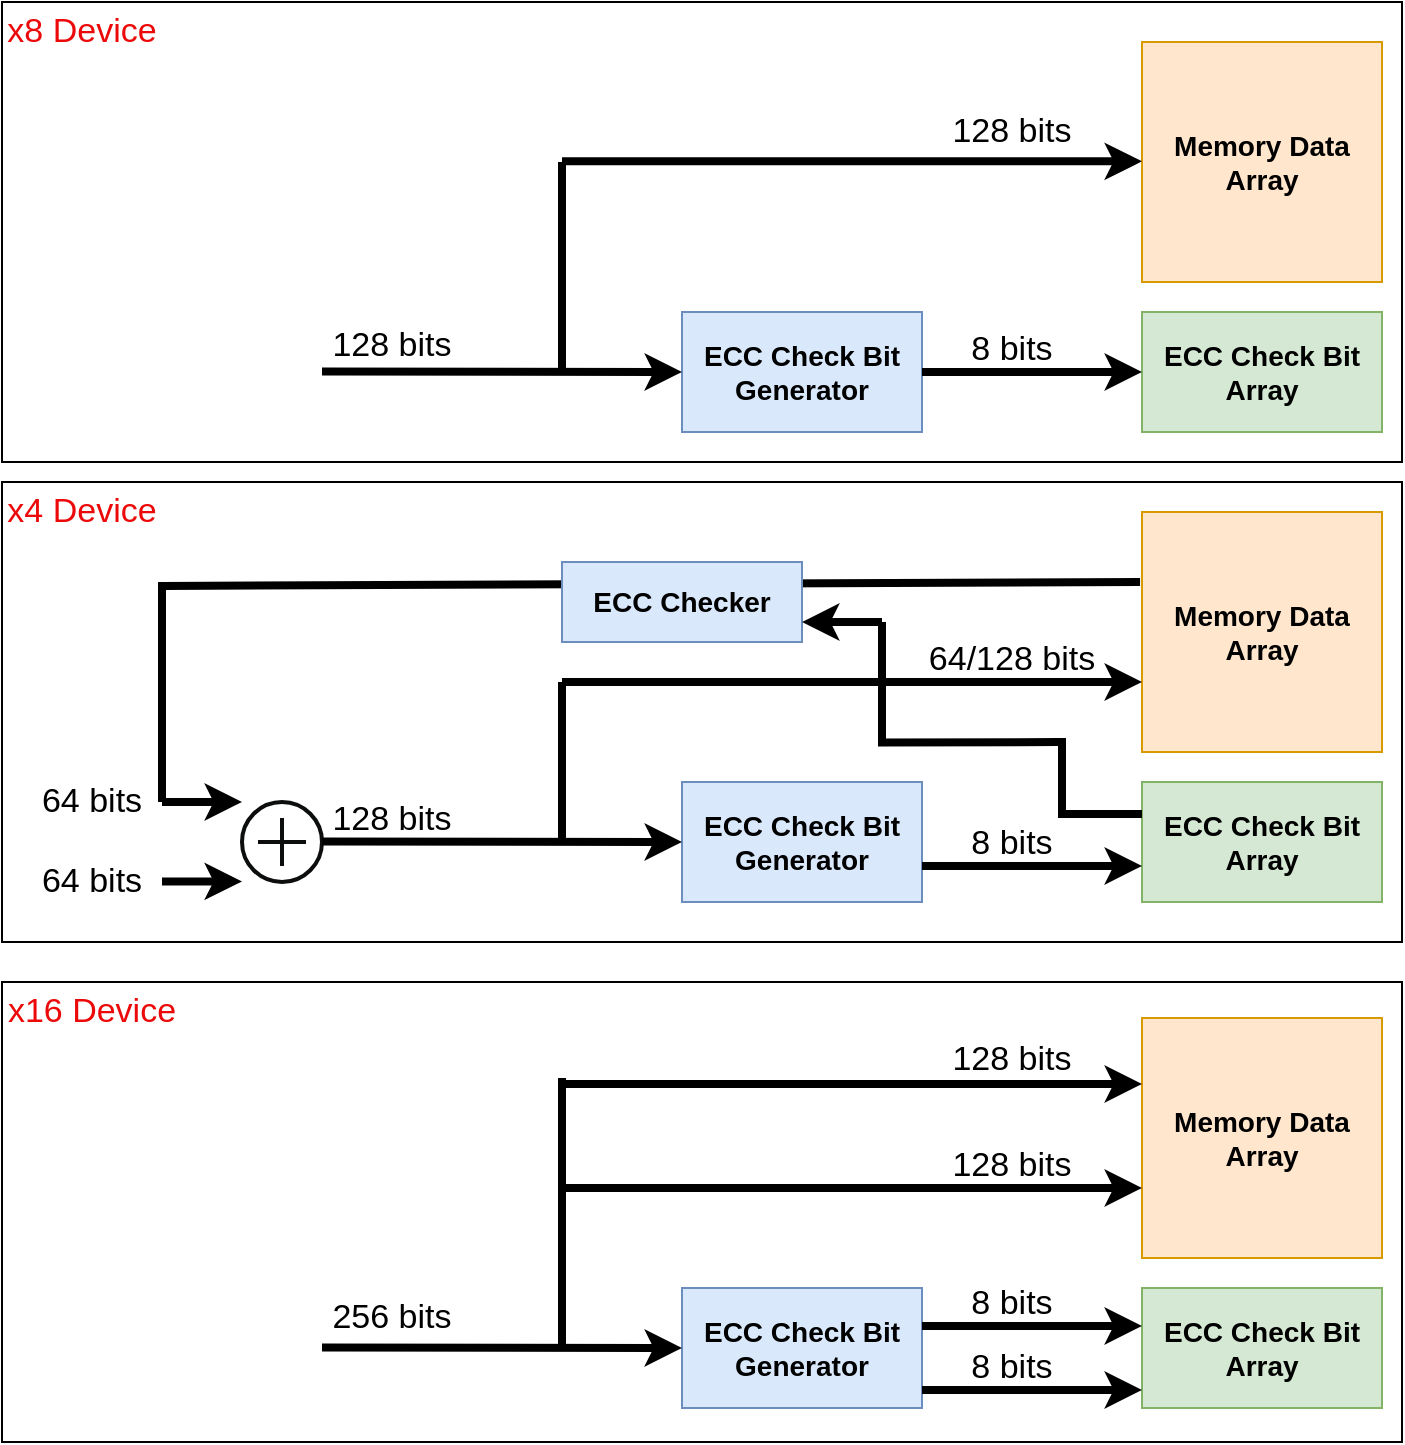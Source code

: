 <mxfile version="24.7.8">
  <diagram name="Page-1" id="v7bY_9NJ5AnYkwaDWGM3">
    <mxGraphModel dx="2085" dy="997" grid="1" gridSize="10" guides="1" tooltips="1" connect="1" arrows="1" fold="1" page="1" pageScale="1" pageWidth="850" pageHeight="1100" math="0" shadow="0">
      <root>
        <mxCell id="0" />
        <mxCell id="1" parent="0" />
        <mxCell id="vkkkhBL2sCb2KMRIvEti-74" value="" style="rounded=0;whiteSpace=wrap;html=1;" vertex="1" parent="1">
          <mxGeometry x="-40" y="540" width="700" height="230" as="geometry" />
        </mxCell>
        <mxCell id="vkkkhBL2sCb2KMRIvEti-75" value="&lt;span&gt;&lt;font color=&quot;#ec0909&quot; style=&quot;font-size: 17px;&quot;&gt;x16 Device&lt;/font&gt;&lt;/span&gt;" style="text;html=1;align=center;verticalAlign=middle;whiteSpace=wrap;rounded=0;fontStyle=0" vertex="1" parent="1">
          <mxGeometry x="-40" y="540" width="90" height="30" as="geometry" />
        </mxCell>
        <mxCell id="vkkkhBL2sCb2KMRIvEti-72" value="" style="rounded=0;whiteSpace=wrap;html=1;" vertex="1" parent="1">
          <mxGeometry x="-40" y="290" width="700" height="230" as="geometry" />
        </mxCell>
        <mxCell id="vkkkhBL2sCb2KMRIvEti-73" value="&lt;span&gt;&lt;font color=&quot;#ec0909&quot; style=&quot;font-size: 17px;&quot;&gt;x4 Device&lt;/font&gt;&lt;/span&gt;" style="text;html=1;align=center;verticalAlign=middle;whiteSpace=wrap;rounded=0;fontStyle=0" vertex="1" parent="1">
          <mxGeometry x="-40" y="290" width="80" height="30" as="geometry" />
        </mxCell>
        <mxCell id="vkkkhBL2sCb2KMRIvEti-71" value="" style="rounded=0;whiteSpace=wrap;html=1;" vertex="1" parent="1">
          <mxGeometry x="-40" y="50" width="700" height="230" as="geometry" />
        </mxCell>
        <mxCell id="vkkkhBL2sCb2KMRIvEti-11" value="ECC Check Bit Generator" style="rounded=0;whiteSpace=wrap;html=1;fillColor=#dae8fc;strokeColor=#6c8ebf;fontStyle=1;fontSize=14;" vertex="1" parent="1">
          <mxGeometry x="300" y="440" width="120" height="60" as="geometry" />
        </mxCell>
        <mxCell id="vkkkhBL2sCb2KMRIvEti-12" value="Memory Data Array" style="rounded=0;whiteSpace=wrap;html=1;fillColor=#ffe6cc;strokeColor=#d79b00;fontSize=14;fontStyle=1" vertex="1" parent="1">
          <mxGeometry x="530" y="305" width="120" height="120" as="geometry" />
        </mxCell>
        <mxCell id="vkkkhBL2sCb2KMRIvEti-13" value="ECC Check Bit Array" style="rounded=0;whiteSpace=wrap;html=1;fillColor=#d5e8d4;strokeColor=#82b366;fontSize=14;fontStyle=1" vertex="1" parent="1">
          <mxGeometry x="530" y="440" width="120" height="60" as="geometry" />
        </mxCell>
        <mxCell id="vkkkhBL2sCb2KMRIvEti-17" value="&lt;span&gt;&lt;font style=&quot;font-size: 17px;&quot;&gt;64 bits&lt;/font&gt;&lt;/span&gt;" style="text;html=1;align=center;verticalAlign=middle;whiteSpace=wrap;rounded=0;fontStyle=0" vertex="1" parent="1">
          <mxGeometry x="-30" y="435" width="70" height="30" as="geometry" />
        </mxCell>
        <mxCell id="vkkkhBL2sCb2KMRIvEti-18" value="&lt;span&gt;&lt;font style=&quot;font-size: 17px;&quot;&gt;64/128 bits&lt;/font&gt;&lt;/span&gt;" style="text;html=1;align=center;verticalAlign=middle;whiteSpace=wrap;rounded=0;fontStyle=0" vertex="1" parent="1">
          <mxGeometry x="420" y="364" width="90" height="30" as="geometry" />
        </mxCell>
        <mxCell id="vkkkhBL2sCb2KMRIvEti-19" value="&lt;span&gt;&lt;font style=&quot;font-size: 17px;&quot;&gt;8 bits&lt;/font&gt;&lt;/span&gt;" style="text;html=1;align=center;verticalAlign=middle;whiteSpace=wrap;rounded=0;fontStyle=0" vertex="1" parent="1">
          <mxGeometry x="430" y="456" width="70" height="30" as="geometry" />
        </mxCell>
        <mxCell id="vkkkhBL2sCb2KMRIvEti-22" value="" style="endArrow=classic;html=1;rounded=0;strokeWidth=4;" edge="1" parent="1">
          <mxGeometry width="50" height="50" relative="1" as="geometry">
            <mxPoint x="40" y="450" as="sourcePoint" />
            <mxPoint x="80" y="450" as="targetPoint" />
          </mxGeometry>
        </mxCell>
        <mxCell id="vkkkhBL2sCb2KMRIvEti-23" value="" style="endArrow=none;html=1;rounded=0;strokeWidth=4;" edge="1" parent="1">
          <mxGeometry width="50" height="50" relative="1" as="geometry">
            <mxPoint x="40" y="450" as="sourcePoint" />
            <mxPoint x="40" y="340" as="targetPoint" />
          </mxGeometry>
        </mxCell>
        <mxCell id="vkkkhBL2sCb2KMRIvEti-24" value="" style="endArrow=none;html=1;rounded=0;strokeWidth=4;exitX=-0.008;exitY=0.067;exitDx=0;exitDy=0;exitPerimeter=0;" edge="1" parent="1">
          <mxGeometry width="50" height="50" relative="1" as="geometry">
            <mxPoint x="529.04" y="340.0" as="sourcePoint" />
            <mxPoint x="40" y="341.96" as="targetPoint" />
          </mxGeometry>
        </mxCell>
        <mxCell id="vkkkhBL2sCb2KMRIvEti-25" value="&lt;span&gt;&lt;font style=&quot;font-size: 17px;&quot;&gt;64 bits&lt;/font&gt;&lt;/span&gt;" style="text;html=1;align=center;verticalAlign=middle;whiteSpace=wrap;rounded=0;fontStyle=0" vertex="1" parent="1">
          <mxGeometry x="-30" y="475" width="70" height="30" as="geometry" />
        </mxCell>
        <mxCell id="vkkkhBL2sCb2KMRIvEti-26" value="" style="endArrow=classic;html=1;rounded=0;strokeWidth=4;" edge="1" parent="1">
          <mxGeometry width="50" height="50" relative="1" as="geometry">
            <mxPoint x="40" y="489.71" as="sourcePoint" />
            <mxPoint x="80" y="489.71" as="targetPoint" />
          </mxGeometry>
        </mxCell>
        <mxCell id="vkkkhBL2sCb2KMRIvEti-27" value="" style="html=1;verticalLabelPosition=bottom;align=center;labelBackgroundColor=#ffffff;verticalAlign=top;strokeWidth=2;strokeColor=#0c0d0d;shadow=0;dashed=0;shape=mxgraph.ios7.icons.add;" vertex="1" parent="1">
          <mxGeometry x="80" y="450" width="40" height="40" as="geometry" />
        </mxCell>
        <mxCell id="vkkkhBL2sCb2KMRIvEti-28" value="&lt;span&gt;&lt;font style=&quot;font-size: 17px;&quot;&gt;128 bits&lt;/font&gt;&lt;/span&gt;" style="text;html=1;align=center;verticalAlign=middle;whiteSpace=wrap;rounded=0;fontStyle=0" vertex="1" parent="1">
          <mxGeometry x="120" y="444" width="70" height="30" as="geometry" />
        </mxCell>
        <mxCell id="vkkkhBL2sCb2KMRIvEti-29" value="" style="endArrow=classic;html=1;rounded=0;strokeWidth=4;entryX=0;entryY=0.5;entryDx=0;entryDy=0;" edge="1" parent="1" target="vkkkhBL2sCb2KMRIvEti-11">
          <mxGeometry width="50" height="50" relative="1" as="geometry">
            <mxPoint x="120" y="469.71" as="sourcePoint" />
            <mxPoint x="160" y="469.71" as="targetPoint" />
          </mxGeometry>
        </mxCell>
        <mxCell id="vkkkhBL2sCb2KMRIvEti-30" value="" style="endArrow=classic;html=1;rounded=0;strokeWidth=4;entryX=0;entryY=0.5;entryDx=0;entryDy=0;exitX=1;exitY=0.5;exitDx=0;exitDy=0;" edge="1" parent="1">
          <mxGeometry width="50" height="50" relative="1" as="geometry">
            <mxPoint x="420" y="482" as="sourcePoint" />
            <mxPoint x="530" y="482" as="targetPoint" />
          </mxGeometry>
        </mxCell>
        <mxCell id="vkkkhBL2sCb2KMRIvEti-31" value="" style="endArrow=classic;html=1;rounded=0;strokeWidth=4;entryX=0;entryY=0.5;entryDx=0;entryDy=0;" edge="1" parent="1">
          <mxGeometry width="50" height="50" relative="1" as="geometry">
            <mxPoint x="240" y="390" as="sourcePoint" />
            <mxPoint x="530" y="390" as="targetPoint" />
          </mxGeometry>
        </mxCell>
        <mxCell id="vkkkhBL2sCb2KMRIvEti-32" value="" style="endArrow=none;html=1;rounded=0;strokeWidth=4;" edge="1" parent="1">
          <mxGeometry width="50" height="50" relative="1" as="geometry">
            <mxPoint x="240" y="470" as="sourcePoint" />
            <mxPoint x="240" y="390" as="targetPoint" />
          </mxGeometry>
        </mxCell>
        <mxCell id="vkkkhBL2sCb2KMRIvEti-33" value="ECC Check Bit Generator" style="rounded=0;whiteSpace=wrap;html=1;fillColor=#dae8fc;strokeColor=#6c8ebf;fontStyle=1;fontSize=14;" vertex="1" parent="1">
          <mxGeometry x="300" y="205" width="120" height="60" as="geometry" />
        </mxCell>
        <mxCell id="vkkkhBL2sCb2KMRIvEti-34" value="Memory Data Array" style="rounded=0;whiteSpace=wrap;html=1;fillColor=#ffe6cc;strokeColor=#d79b00;fontSize=14;fontStyle=1" vertex="1" parent="1">
          <mxGeometry x="530" y="70" width="120" height="120" as="geometry" />
        </mxCell>
        <mxCell id="vkkkhBL2sCb2KMRIvEti-35" value="ECC Check Bit Array" style="rounded=0;whiteSpace=wrap;html=1;fillColor=#d5e8d4;strokeColor=#82b366;fontSize=14;fontStyle=1" vertex="1" parent="1">
          <mxGeometry x="530" y="205" width="120" height="60" as="geometry" />
        </mxCell>
        <mxCell id="vkkkhBL2sCb2KMRIvEti-37" value="&lt;span&gt;&lt;font style=&quot;font-size: 17px;&quot;&gt;128 bits&lt;/font&gt;&lt;/span&gt;" style="text;html=1;align=center;verticalAlign=middle;whiteSpace=wrap;rounded=0;fontStyle=0" vertex="1" parent="1">
          <mxGeometry x="420" y="100" width="90" height="30" as="geometry" />
        </mxCell>
        <mxCell id="vkkkhBL2sCb2KMRIvEti-38" value="&lt;span&gt;&lt;font style=&quot;font-size: 17px;&quot;&gt;8 bits&lt;/font&gt;&lt;/span&gt;" style="text;html=1;align=center;verticalAlign=middle;whiteSpace=wrap;rounded=0;fontStyle=0" vertex="1" parent="1">
          <mxGeometry x="430" y="209" width="70" height="30" as="geometry" />
        </mxCell>
        <mxCell id="vkkkhBL2sCb2KMRIvEti-45" value="&lt;span&gt;&lt;font style=&quot;font-size: 17px;&quot;&gt;128 bits&lt;/font&gt;&lt;/span&gt;" style="text;html=1;align=center;verticalAlign=middle;whiteSpace=wrap;rounded=0;fontStyle=0" vertex="1" parent="1">
          <mxGeometry x="120" y="207" width="70" height="30" as="geometry" />
        </mxCell>
        <mxCell id="vkkkhBL2sCb2KMRIvEti-46" value="" style="endArrow=classic;html=1;rounded=0;strokeWidth=4;entryX=0;entryY=0.5;entryDx=0;entryDy=0;" edge="1" parent="1" target="vkkkhBL2sCb2KMRIvEti-33">
          <mxGeometry width="50" height="50" relative="1" as="geometry">
            <mxPoint x="120" y="234.71" as="sourcePoint" />
            <mxPoint x="160" y="234.71" as="targetPoint" />
          </mxGeometry>
        </mxCell>
        <mxCell id="vkkkhBL2sCb2KMRIvEti-47" value="" style="endArrow=classic;html=1;rounded=0;strokeWidth=4;entryX=0;entryY=0.5;entryDx=0;entryDy=0;exitX=1;exitY=0.5;exitDx=0;exitDy=0;" edge="1" parent="1" source="vkkkhBL2sCb2KMRIvEti-33" target="vkkkhBL2sCb2KMRIvEti-35">
          <mxGeometry width="50" height="50" relative="1" as="geometry">
            <mxPoint x="350" y="230" as="sourcePoint" />
            <mxPoint x="530" y="230.29" as="targetPoint" />
          </mxGeometry>
        </mxCell>
        <mxCell id="vkkkhBL2sCb2KMRIvEti-48" value="" style="endArrow=classic;html=1;rounded=0;strokeWidth=4;entryX=0;entryY=0.5;entryDx=0;entryDy=0;" edge="1" parent="1">
          <mxGeometry width="50" height="50" relative="1" as="geometry">
            <mxPoint x="240" y="129.66" as="sourcePoint" />
            <mxPoint x="530" y="129.66" as="targetPoint" />
          </mxGeometry>
        </mxCell>
        <mxCell id="vkkkhBL2sCb2KMRIvEti-49" value="" style="endArrow=none;html=1;rounded=0;strokeWidth=4;" edge="1" parent="1">
          <mxGeometry width="50" height="50" relative="1" as="geometry">
            <mxPoint x="240" y="235" as="sourcePoint" />
            <mxPoint x="240" y="130" as="targetPoint" />
          </mxGeometry>
        </mxCell>
        <mxCell id="vkkkhBL2sCb2KMRIvEti-50" value="ECC Check Bit Generator" style="rounded=0;whiteSpace=wrap;html=1;fillColor=#dae8fc;strokeColor=#6c8ebf;fontStyle=1;fontSize=14;" vertex="1" parent="1">
          <mxGeometry x="300" y="693" width="120" height="60" as="geometry" />
        </mxCell>
        <mxCell id="vkkkhBL2sCb2KMRIvEti-51" value="Memory Data Array" style="rounded=0;whiteSpace=wrap;html=1;fillColor=#ffe6cc;strokeColor=#d79b00;fontSize=14;fontStyle=1" vertex="1" parent="1">
          <mxGeometry x="530" y="558" width="120" height="120" as="geometry" />
        </mxCell>
        <mxCell id="vkkkhBL2sCb2KMRIvEti-52" value="ECC Check Bit Array" style="rounded=0;whiteSpace=wrap;html=1;fillColor=#d5e8d4;strokeColor=#82b366;fontSize=14;fontStyle=1" vertex="1" parent="1">
          <mxGeometry x="530" y="693" width="120" height="60" as="geometry" />
        </mxCell>
        <mxCell id="vkkkhBL2sCb2KMRIvEti-53" value="&lt;span&gt;&lt;font style=&quot;font-size: 17px;&quot;&gt;128 bits&lt;/font&gt;&lt;/span&gt;" style="text;html=1;align=center;verticalAlign=middle;whiteSpace=wrap;rounded=0;fontStyle=0" vertex="1" parent="1">
          <mxGeometry x="420" y="617" width="90" height="30" as="geometry" />
        </mxCell>
        <mxCell id="vkkkhBL2sCb2KMRIvEti-54" value="&lt;span&gt;&lt;font style=&quot;font-size: 17px;&quot;&gt;8 bits&lt;/font&gt;&lt;/span&gt;" style="text;html=1;align=center;verticalAlign=middle;whiteSpace=wrap;rounded=0;fontStyle=0" vertex="1" parent="1">
          <mxGeometry x="430" y="686" width="70" height="30" as="geometry" />
        </mxCell>
        <mxCell id="vkkkhBL2sCb2KMRIvEti-55" value="&lt;span&gt;&lt;font style=&quot;font-size: 17px;&quot;&gt;256 bits&lt;/font&gt;&lt;/span&gt;" style="text;html=1;align=center;verticalAlign=middle;whiteSpace=wrap;rounded=0;fontStyle=0" vertex="1" parent="1">
          <mxGeometry x="120" y="693" width="70" height="30" as="geometry" />
        </mxCell>
        <mxCell id="vkkkhBL2sCb2KMRIvEti-56" value="" style="endArrow=classic;html=1;rounded=0;strokeWidth=4;entryX=0;entryY=0.5;entryDx=0;entryDy=0;" edge="1" parent="1" target="vkkkhBL2sCb2KMRIvEti-50">
          <mxGeometry width="50" height="50" relative="1" as="geometry">
            <mxPoint x="120" y="722.71" as="sourcePoint" />
            <mxPoint x="160" y="722.71" as="targetPoint" />
          </mxGeometry>
        </mxCell>
        <mxCell id="vkkkhBL2sCb2KMRIvEti-57" value="" style="endArrow=classic;html=1;rounded=0;strokeWidth=4;entryX=0;entryY=0.5;entryDx=0;entryDy=0;exitX=1;exitY=0.5;exitDx=0;exitDy=0;" edge="1" parent="1">
          <mxGeometry width="50" height="50" relative="1" as="geometry">
            <mxPoint x="420" y="712" as="sourcePoint" />
            <mxPoint x="530" y="712" as="targetPoint" />
          </mxGeometry>
        </mxCell>
        <mxCell id="vkkkhBL2sCb2KMRIvEti-58" value="" style="endArrow=classic;html=1;rounded=0;strokeWidth=4;entryX=0;entryY=0.5;entryDx=0;entryDy=0;" edge="1" parent="1">
          <mxGeometry width="50" height="50" relative="1" as="geometry">
            <mxPoint x="240" y="643" as="sourcePoint" />
            <mxPoint x="530" y="643" as="targetPoint" />
          </mxGeometry>
        </mxCell>
        <mxCell id="vkkkhBL2sCb2KMRIvEti-59" value="" style="endArrow=none;html=1;rounded=0;strokeWidth=4;" edge="1" parent="1">
          <mxGeometry width="50" height="50" relative="1" as="geometry">
            <mxPoint x="240" y="723" as="sourcePoint" />
            <mxPoint x="240" y="588" as="targetPoint" />
          </mxGeometry>
        </mxCell>
        <mxCell id="vkkkhBL2sCb2KMRIvEti-60" value="&lt;span&gt;&lt;font style=&quot;font-size: 17px;&quot;&gt;8 bits&lt;/font&gt;&lt;/span&gt;" style="text;html=1;align=center;verticalAlign=middle;whiteSpace=wrap;rounded=0;fontStyle=0" vertex="1" parent="1">
          <mxGeometry x="430" y="718" width="70" height="30" as="geometry" />
        </mxCell>
        <mxCell id="vkkkhBL2sCb2KMRIvEti-61" value="" style="endArrow=classic;html=1;rounded=0;strokeWidth=4;entryX=0;entryY=0.5;entryDx=0;entryDy=0;exitX=1;exitY=0.5;exitDx=0;exitDy=0;" edge="1" parent="1">
          <mxGeometry width="50" height="50" relative="1" as="geometry">
            <mxPoint x="420" y="744" as="sourcePoint" />
            <mxPoint x="530" y="744" as="targetPoint" />
          </mxGeometry>
        </mxCell>
        <mxCell id="vkkkhBL2sCb2KMRIvEti-62" value="" style="endArrow=classic;html=1;rounded=0;strokeWidth=4;entryX=0;entryY=0.5;entryDx=0;entryDy=0;" edge="1" parent="1">
          <mxGeometry width="50" height="50" relative="1" as="geometry">
            <mxPoint x="240" y="591" as="sourcePoint" />
            <mxPoint x="530" y="591" as="targetPoint" />
          </mxGeometry>
        </mxCell>
        <mxCell id="vkkkhBL2sCb2KMRIvEti-63" value="&lt;span&gt;&lt;font style=&quot;font-size: 17px;&quot;&gt;128 bits&lt;/font&gt;&lt;/span&gt;" style="text;html=1;align=center;verticalAlign=middle;whiteSpace=wrap;rounded=0;fontStyle=0" vertex="1" parent="1">
          <mxGeometry x="420" y="564" width="90" height="30" as="geometry" />
        </mxCell>
        <mxCell id="vkkkhBL2sCb2KMRIvEti-64" value="ECC Checker" style="rounded=0;whiteSpace=wrap;html=1;fillColor=#dae8fc;strokeColor=#6c8ebf;fontStyle=1;fontSize=14;" vertex="1" parent="1">
          <mxGeometry x="240" y="330" width="120" height="40" as="geometry" />
        </mxCell>
        <mxCell id="vkkkhBL2sCb2KMRIvEti-65" value="" style="endArrow=classic;html=1;rounded=0;strokeWidth=4;entryX=0;entryY=0.5;entryDx=0;entryDy=0;" edge="1" parent="1">
          <mxGeometry width="50" height="50" relative="1" as="geometry">
            <mxPoint x="400" y="360" as="sourcePoint" />
            <mxPoint x="360" y="360" as="targetPoint" />
          </mxGeometry>
        </mxCell>
        <mxCell id="vkkkhBL2sCb2KMRIvEti-66" value="" style="endArrow=none;html=1;rounded=0;strokeWidth=4;" edge="1" parent="1">
          <mxGeometry width="50" height="50" relative="1" as="geometry">
            <mxPoint x="400" y="420" as="sourcePoint" />
            <mxPoint x="400" y="360" as="targetPoint" />
          </mxGeometry>
        </mxCell>
        <mxCell id="vkkkhBL2sCb2KMRIvEti-67" value="" style="endArrow=none;html=1;rounded=0;strokeWidth=4;" edge="1" parent="1">
          <mxGeometry width="50" height="50" relative="1" as="geometry">
            <mxPoint x="488" y="420" as="sourcePoint" />
            <mxPoint x="398" y="420.31" as="targetPoint" />
          </mxGeometry>
        </mxCell>
        <mxCell id="vkkkhBL2sCb2KMRIvEti-68" value="" style="endArrow=none;html=1;rounded=0;strokeWidth=4;" edge="1" parent="1">
          <mxGeometry width="50" height="50" relative="1" as="geometry">
            <mxPoint x="530" y="456" as="sourcePoint" />
            <mxPoint x="490" y="456" as="targetPoint" />
          </mxGeometry>
        </mxCell>
        <mxCell id="vkkkhBL2sCb2KMRIvEti-69" value="" style="endArrow=none;html=1;rounded=0;strokeWidth=4;" edge="1" parent="1">
          <mxGeometry width="50" height="50" relative="1" as="geometry">
            <mxPoint x="490" y="458" as="sourcePoint" />
            <mxPoint x="490" y="418" as="targetPoint" />
          </mxGeometry>
        </mxCell>
        <mxCell id="vkkkhBL2sCb2KMRIvEti-70" value="&lt;span&gt;&lt;font color=&quot;#ec0909&quot; style=&quot;font-size: 17px;&quot;&gt;x8 Device&lt;/font&gt;&lt;/span&gt;" style="text;html=1;align=center;verticalAlign=middle;whiteSpace=wrap;rounded=0;fontStyle=0" vertex="1" parent="1">
          <mxGeometry x="-40" y="50" width="80" height="30" as="geometry" />
        </mxCell>
      </root>
    </mxGraphModel>
  </diagram>
</mxfile>
